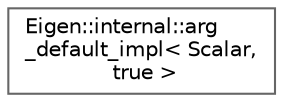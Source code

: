 digraph "类继承关系图"
{
 // LATEX_PDF_SIZE
  bgcolor="transparent";
  edge [fontname=Helvetica,fontsize=10,labelfontname=Helvetica,labelfontsize=10];
  node [fontname=Helvetica,fontsize=10,shape=box,height=0.2,width=0.4];
  rankdir="LR";
  Node0 [id="Node000000",label="Eigen::internal::arg\l_default_impl\< Scalar,\l true \>",height=0.2,width=0.4,color="grey40", fillcolor="white", style="filled",URL="$struct_eigen_1_1internal_1_1arg__default__impl_3_01_scalar_00_01true_01_4.html",tooltip=" "];
}
